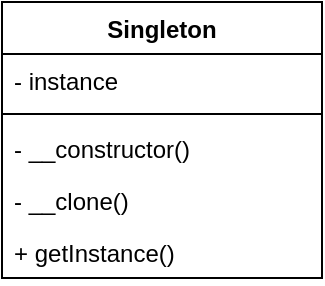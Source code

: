 <mxfile version="15.2.5" type="device"><diagram id="aHaovqBN7l30jtsh0C6T" name="Singleton"><mxGraphModel dx="1422" dy="794" grid="1" gridSize="10" guides="1" tooltips="1" connect="1" arrows="1" fold="1" page="1" pageScale="1" pageWidth="827" pageHeight="1169" math="0" shadow="0"><root><mxCell id="0"/><mxCell id="1" parent="0"/><mxCell id="-McU_xUoMTAV-VXj93lt-22" value="Singleton" style="swimlane;fontStyle=1;align=center;verticalAlign=top;childLayout=stackLayout;horizontal=1;startSize=26;horizontalStack=0;resizeParent=1;resizeParentMax=0;resizeLast=0;collapsible=1;marginBottom=0;" vertex="1" parent="1"><mxGeometry x="200" y="190" width="160" height="138" as="geometry"><mxRectangle x="200" y="190" width="90" height="26" as="alternateBounds"/></mxGeometry></mxCell><mxCell id="-McU_xUoMTAV-VXj93lt-23" value="- instance" style="text;strokeColor=none;fillColor=none;align=left;verticalAlign=top;spacingLeft=4;spacingRight=4;overflow=hidden;rotatable=0;points=[[0,0.5],[1,0.5]];portConstraint=eastwest;" vertex="1" parent="-McU_xUoMTAV-VXj93lt-22"><mxGeometry y="26" width="160" height="26" as="geometry"/></mxCell><mxCell id="-McU_xUoMTAV-VXj93lt-24" value="" style="line;strokeWidth=1;fillColor=none;align=left;verticalAlign=middle;spacingTop=-1;spacingLeft=3;spacingRight=3;rotatable=0;labelPosition=right;points=[];portConstraint=eastwest;" vertex="1" parent="-McU_xUoMTAV-VXj93lt-22"><mxGeometry y="52" width="160" height="8" as="geometry"/></mxCell><mxCell id="-McU_xUoMTAV-VXj93lt-25" value="- __constructor()" style="text;strokeColor=none;fillColor=none;align=left;verticalAlign=top;spacingLeft=4;spacingRight=4;overflow=hidden;rotatable=0;points=[[0,0.5],[1,0.5]];portConstraint=eastwest;" vertex="1" parent="-McU_xUoMTAV-VXj93lt-22"><mxGeometry y="60" width="160" height="26" as="geometry"/></mxCell><mxCell id="-McU_xUoMTAV-VXj93lt-26" value="- __clone()" style="text;strokeColor=none;fillColor=none;align=left;verticalAlign=top;spacingLeft=4;spacingRight=4;overflow=hidden;rotatable=0;points=[[0,0.5],[1,0.5]];portConstraint=eastwest;" vertex="1" parent="-McU_xUoMTAV-VXj93lt-22"><mxGeometry y="86" width="160" height="26" as="geometry"/></mxCell><mxCell id="-McU_xUoMTAV-VXj93lt-27" value="+ getInstance()" style="text;strokeColor=none;fillColor=none;align=left;verticalAlign=top;spacingLeft=4;spacingRight=4;overflow=hidden;rotatable=0;points=[[0,0.5],[1,0.5]];portConstraint=eastwest;" vertex="1" parent="-McU_xUoMTAV-VXj93lt-22"><mxGeometry y="112" width="160" height="26" as="geometry"/></mxCell></root></mxGraphModel></diagram></mxfile>